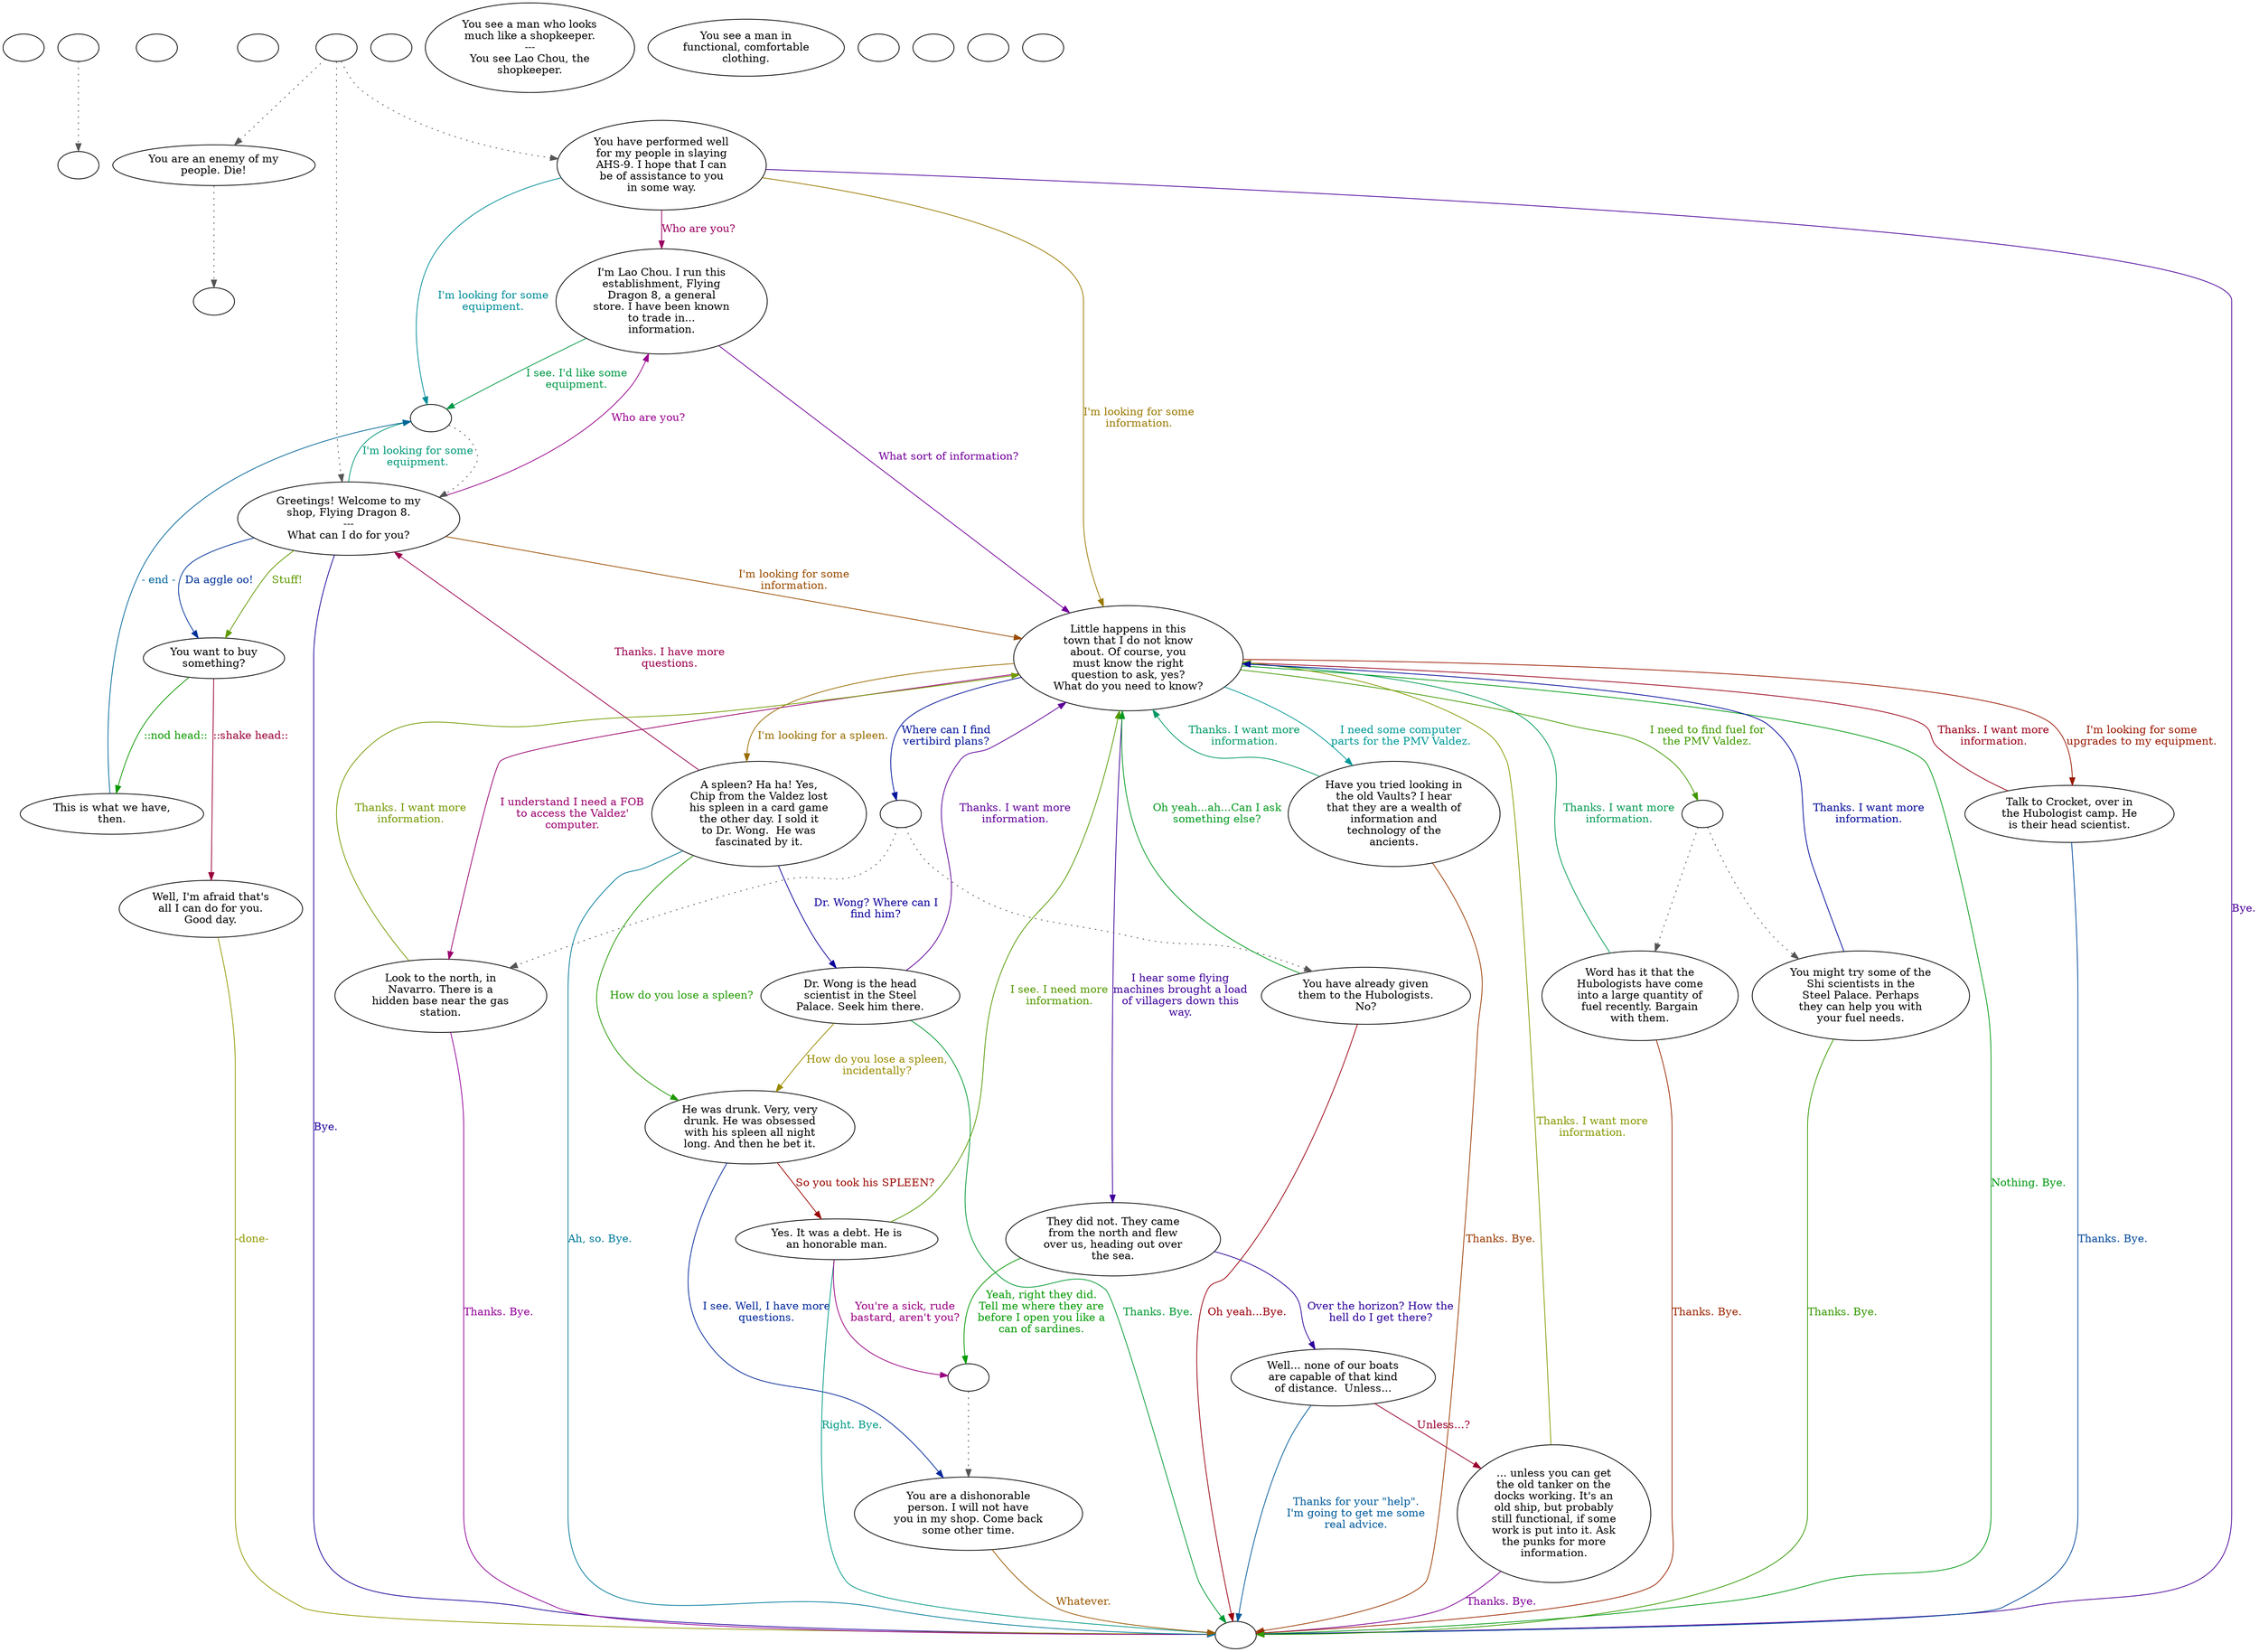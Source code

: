 digraph fclaocho {
  "checkPartyMembersNearDoor" [style=filled       fillcolor="#FFFFFF"       color="#000000"]
  "checkPartyMembersNearDoor" [label=""]
  "old_pickup_p_proc" [style=filled       fillcolor="#FFFFFF"       color="#000000"]
  "old_pickup_p_proc" [label=""]
  "pickup_p_proc" [style=filled       fillcolor="#FFFFFF"       color="#000000"]
  "pickup_p_proc" -> "old_pickup_p_proc" [style=dotted color="#555555"]
  "pickup_p_proc" [label=""]
  "start" [style=filled       fillcolor="#FFFFFF"       color="#000000"]
  "start" [label=""]
  "critter_p_proc" [style=filled       fillcolor="#FFFFFF"       color="#000000"]
  "critter_p_proc" [label=""]
  "talk_p_proc" [style=filled       fillcolor="#FFFFFF"       color="#000000"]
  "talk_p_proc" -> "Node020" [style=dotted color="#555555"]
  "talk_p_proc" -> "Node021" [style=dotted color="#555555"]
  "talk_p_proc" -> "Node001" [style=dotted color="#555555"]
  "talk_p_proc" [label=""]
  "destroy_p_proc" [style=filled       fillcolor="#FFFFFF"       color="#000000"]
  "destroy_p_proc" [label=""]
  "look_at_p_proc" [style=filled       fillcolor="#FFFFFF"       color="#000000"]
  "look_at_p_proc" [label="You see a man who looks\nmuch like a shopkeeper.\n---\nYou see Lao Chou, the\nshopkeeper."]
  "description_p_proc" [style=filled       fillcolor="#FFFFFF"       color="#000000"]
  "description_p_proc" [label="You see a man in\nfunctional, comfortable\nclothing."]
  "use_skill_on_p_proc" [style=filled       fillcolor="#FFFFFF"       color="#000000"]
  "use_skill_on_p_proc" [label=""]
  "damage_p_proc" [style=filled       fillcolor="#FFFFFF"       color="#000000"]
  "damage_p_proc" [label=""]
  "map_enter_p_proc" [style=filled       fillcolor="#FFFFFF"       color="#000000"]
  "map_enter_p_proc" [label=""]
  "timed_event_p_proc" [style=filled       fillcolor="#FFFFFF"       color="#000000"]
  "timed_event_p_proc" [label=""]
  "Node998" [style=filled       fillcolor="#FFFFFF"       color="#000000"]
  "Node998" [label=""]
  "Node999" [style=filled       fillcolor="#FFFFFF"       color="#000000"]
  "Node999" [label=""]
  "Node001" [style=filled       fillcolor="#FFFFFF"       color="#000000"]
  "Node001" [label="Greetings! Welcome to my\nshop, Flying Dragon 8.\n---\nWhat can I do for you?"]
  "Node001" -> "Node002" [label="Da aggle oo!" color="#003399" fontcolor="#003399"]
  "Node001" -> "Node002" [label="Stuff!" color="#609900" fontcolor="#609900"]
  "Node001" -> "Node005" [label="Who are you?" color="#99008C" fontcolor="#99008C"]
  "Node001" -> "NodeBarter" [label="I'm looking for some\nequipment." color="#009979" fontcolor="#009979"]
  "Node001" -> "Node006" [label="I'm looking for some\ninformation." color="#994C00" fontcolor="#994C00"]
  "Node001" -> "Node999" [label="Bye." color="#200099" fontcolor="#200099"]
  "Node002" [style=filled       fillcolor="#FFFFFF"       color="#000000"]
  "Node002" [label="You want to buy\nsomething?"]
  "Node002" -> "Node003" [label="::nod head::" color="#0D9900" fontcolor="#0D9900"]
  "Node002" -> "Node004" [label="::shake head::" color="#99003A" fontcolor="#99003A"]
  "Node003" [style=filled       fillcolor="#FFFFFF"       color="#000000"]
  "Node003" [label="This is what we have,\nthen."]
  "Node003" -> "NodeBarter" [label="- end -" color="#006699" fontcolor="#006699"]
  "Node004" [style=filled       fillcolor="#FFFFFF"       color="#000000"]
  "Node004" [label="Well, I'm afraid that's\nall I can do for you.\nGood day."]
  "Node004" -> "Node999" [label="-done-" color="#939900" fontcolor="#939900"]
  "Node005" [style=filled       fillcolor="#FFFFFF"       color="#000000"]
  "Node005" [label="I'm Lao Chou. I run this\nestablishment, Flying\nDragon 8, a general\nstore. I have been known\nto trade in...\ninformation."]
  "Node005" -> "Node006" [label="What sort of information?" color="#720099" fontcolor="#720099"]
  "Node005" -> "NodeBarter" [label="I see. I'd like some\nequipment." color="#009946" fontcolor="#009946"]
  "Node006" [style=filled       fillcolor="#FFFFFF"       color="#000000"]
  "Node006" [label="Little happens in this\ntown that I do not know\nabout. Of course, you\nmust know the right\nquestion to ask, yes?\nWhat do you need to know?"]
  "Node006" -> "Node007" [label="I'm looking for some\nupgrades to my equipment." color="#991900" fontcolor="#991900"]
  "Node006" -> "Node822" [label="Where can I find\nvertibird plans?" color="#001499" fontcolor="#001499"]
  "Node006" -> "Node01819" [label="I need to find fuel for\nthe PMV Valdez." color="#409900" fontcolor="#409900"]
  "Node006" -> "Node008" [label="I understand I need a FOB\nto access the Valdez'\ncomputer." color="#99006D" fontcolor="#99006D"]
  "Node006" -> "Node009" [label="I need some computer\nparts for the PMV Valdez." color="#009998" fontcolor="#009998"]
  "Node006" -> "Node010" [label="I'm looking for a spleen." color="#996C00" fontcolor="#996C00"]
  "Node006" -> "Node015" [label="I hear some flying\nmachines brought a load\nof villagers down this\nway." color="#3F0099" fontcolor="#3F0099"]
  "Node006" -> "Node999" [label="Nothing. Bye." color="#009913" fontcolor="#009913"]
  "Node007" [style=filled       fillcolor="#FFFFFF"       color="#000000"]
  "Node007" [label="Talk to Crocket, over in\nthe Hubologist camp. He\nis their head scientist."]
  "Node007" -> "Node006" [label="Thanks. I want more\ninformation." color="#99001A" fontcolor="#99001A"]
  "Node007" -> "Node999" [label="Thanks. Bye." color="#004799" fontcolor="#004799"]
  "Node008" [style=filled       fillcolor="#FFFFFF"       color="#000000"]
  "Node008" [label="Look to the north, in\nNavarro. There is a\nhidden base near the gas\nstation."]
  "Node008" -> "Node006" [label="Thanks. I want more\ninformation." color="#739900" fontcolor="#739900"]
  "Node008" -> "Node999" [label="Thanks. Bye." color="#920099" fontcolor="#920099"]
  "Node009" [style=filled       fillcolor="#FFFFFF"       color="#000000"]
  "Node009" [label="Have you tried looking in\nthe old Vaults? I hear\nthat they are a wealth of\ninformation and\ntechnology of the\nancients."]
  "Node009" -> "Node006" [label="Thanks. I want more\ninformation." color="#009965" fontcolor="#009965"]
  "Node009" -> "Node999" [label="Thanks. Bye." color="#993900" fontcolor="#993900"]
  "Node010" [style=filled       fillcolor="#FFFFFF"       color="#000000"]
  "Node010" [label="A spleen? Ha ha! Yes,\nChip from the Valdez lost\nhis spleen in a card game\nthe other day. I sold it\nto Dr. Wong.  He was\nfascinated by it."]
  "Node010" -> "Node011" [label="Dr. Wong? Where can I\nfind him?" color="#0C0099" fontcolor="#0C0099"]
  "Node010" -> "Node012" [label="How do you lose a spleen?" color="#219900" fontcolor="#219900"]
  "Node010" -> "Node001" [label="Thanks. I have more\nquestions." color="#99004D" fontcolor="#99004D"]
  "Node010" -> "Node999" [label="Ah, so. Bye." color="#007A99" fontcolor="#007A99"]
  "Node011" [style=filled       fillcolor="#FFFFFF"       color="#000000"]
  "Node011" [label="Dr. Wong is the head\nscientist in the Steel\nPalace. Seek him there."]
  "Node011" -> "Node012" [label="How do you lose a spleen,\nincidentally?" color="#998B00" fontcolor="#998B00"]
  "Node011" -> "Node006" [label="Thanks. I want more\ninformation." color="#5F0099" fontcolor="#5F0099"]
  "Node011" -> "Node999" [label="Thanks. Bye." color="#009932" fontcolor="#009932"]
  "Node012" [style=filled       fillcolor="#FFFFFF"       color="#000000"]
  "Node012" [label="He was drunk. Very, very\ndrunk. He was obsessed\nwith his spleen all night\nlong. And then he bet it."]
  "Node012" -> "Node013" [label="So you took his SPLEEN?" color="#990600" fontcolor="#990600"]
  "Node012" -> "Node014" [label="I see. Well, I have more\nquestions." color="#002799" fontcolor="#002799"]
  "Node013" [style=filled       fillcolor="#FFFFFF"       color="#000000"]
  "Node013" [label="Yes. It was a debt. He is\nan honorable man."]
  "Node013" -> "Node006" [label="I see. I need more\ninformation." color="#549900" fontcolor="#549900"]
  "Node013" -> "Node014a" [label="You're a sick, rude\nbastard, aren't you?" color="#990080" fontcolor="#990080"]
  "Node013" -> "Node999" [label="Right. Bye." color="#009985" fontcolor="#009985"]
  "Node014" [style=filled       fillcolor="#FFFFFF"       color="#000000"]
  "Node014" [label="You are a dishonorable\nperson. I will not have\nyou in my shop. Come back\nsome other time."]
  "Node014" -> "Node999" [label="Whatever." color="#995800" fontcolor="#995800"]
  "Node015" [style=filled       fillcolor="#FFFFFF"       color="#000000"]
  "Node015" [label="They did not. They came\nfrom the north and flew\nover us, heading out over\nthe sea."]
  "Node015" -> "Node016" [label="Over the horizon? How the\nhell do I get there?" color="#2C0099" fontcolor="#2C0099"]
  "Node015" -> "Node014a" [label="Yeah, right they did.\nTell me where they are\nbefore I open you like a\ncan of sardines." color="#019900" fontcolor="#019900"]
  "Node016" [style=filled       fillcolor="#FFFFFF"       color="#000000"]
  "Node016" [label="Well... none of our boats\nare capable of that kind\nof distance.  Unless..."]
  "Node016" -> "Node017" [label="Unless...?" color="#99002E" fontcolor="#99002E"]
  "Node016" -> "Node999" [label="Thanks for your \"help\".\nI'm going to get me some\nreal advice." color="#005A99" fontcolor="#005A99"]
  "Node017" [style=filled       fillcolor="#FFFFFF"       color="#000000"]
  "Node017" [label="... unless you can get\nthe old tanker on the\ndocks working. It's an\nold ship, but probably\nstill functional, if some\nwork is put into it. Ask\nthe punks for more\ninformation."]
  "Node017" -> "Node006" [label="Thanks. I want more\ninformation." color="#879900" fontcolor="#879900"]
  "Node017" -> "Node999" [label="Thanks. Bye." color="#7E0099" fontcolor="#7E0099"]
  "Node018" [style=filled       fillcolor="#FFFFFF"       color="#000000"]
  "Node018" [label="Word has it that the\nHubologists have come\ninto a large quantity of\nfuel recently. Bargain\nwith them."]
  "Node018" -> "Node006" [label="Thanks. I want more\ninformation." color="#009952" fontcolor="#009952"]
  "Node018" -> "Node999" [label="Thanks. Bye." color="#992500" fontcolor="#992500"]
  "Node019" [style=filled       fillcolor="#FFFFFF"       color="#000000"]
  "Node019" [label="You might try some of the\nShi scientists in the\nSteel Palace. Perhaps\nthey can help you with\nyour fuel needs."]
  "Node019" -> "Node006" [label="Thanks. I want more\ninformation." color="#000899" fontcolor="#000899"]
  "Node019" -> "Node999" [label="Thanks. Bye." color="#349900" fontcolor="#349900"]
  "Node020" [style=filled       fillcolor="#FFFFFF"       color="#000000"]
  "Node020" -> "Node998" [style=dotted color="#555555"]
  "Node020" [label="You are an enemy of my\npeople. Die!"]
  "Node021" [style=filled       fillcolor="#FFFFFF"       color="#000000"]
  "Node021" [label="You have performed well\nfor my people in slaying\nAHS-9. I hope that I can\nbe of assistance to you\nin some way."]
  "Node021" -> "Node005" [label="Who are you?" color="#990061" fontcolor="#990061"]
  "Node021" -> "NodeBarter" [label="I'm looking for some\nequipment." color="#008D99" fontcolor="#008D99"]
  "Node021" -> "Node006" [label="I'm looking for some\ninformation." color="#997800" fontcolor="#997800"]
  "Node021" -> "Node999" [label="Bye." color="#4B0099" fontcolor="#4B0099"]
  "Node022" [style=filled       fillcolor="#FFFFFF"       color="#000000"]
  "Node022" [label="You have already given\nthem to the Hubologists.\nNo?"]
  "Node022" -> "Node006" [label="Oh yeah...ah...Can I ask\nsomething else?" color="#00991F" fontcolor="#00991F"]
  "Node022" -> "Node999" [label="Oh yeah...Bye." color="#99000E" fontcolor="#99000E"]
  "NodeBarter" [style=filled       fillcolor="#FFFFFF"       color="#000000"]
  "NodeBarter" -> "Node001" [style=dotted color="#555555"]
  "NodeBarter" [label=""]
  "Node01819" [style=filled       fillcolor="#FFFFFF"       color="#000000"]
  "Node01819" -> "Node018" [style=dotted color="#555555"]
  "Node01819" -> "Node019" [style=dotted color="#555555"]
  "Node01819" [label=""]
  "Node822" [style=filled       fillcolor="#FFFFFF"       color="#000000"]
  "Node822" -> "Node008" [style=dotted color="#555555"]
  "Node822" -> "Node022" [style=dotted color="#555555"]
  "Node822" [label=""]
  "Node014a" [style=filled       fillcolor="#FFFFFF"       color="#000000"]
  "Node014a" -> "Node014" [style=dotted color="#555555"]
  "Node014a" [label=""]
}